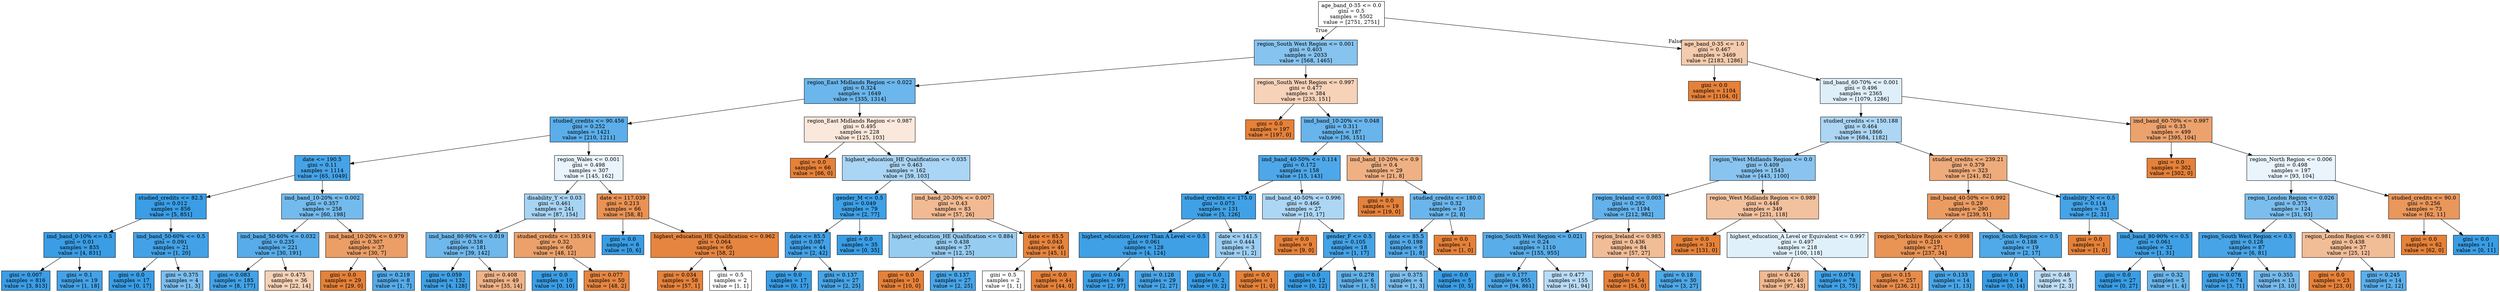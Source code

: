 digraph Tree {
node [shape=box, style="filled", color="black"] ;
0 [label="age_band_0-35 <= 0.0\ngini = 0.5\nsamples = 5502\nvalue = [2751, 2751]", fillcolor="#e5813900"] ;
1 [label="region_South West Region <= 0.001\ngini = 0.403\nsamples = 2033\nvalue = [568, 1465]", fillcolor="#399de59c"] ;
0 -> 1 [labeldistance=2.5, labelangle=45, headlabel="True"] ;
2 [label="region_East Midlands Region <= 0.022\ngini = 0.324\nsamples = 1649\nvalue = [335, 1314]", fillcolor="#399de5be"] ;
1 -> 2 ;
3 [label="studied_credits <= 90.456\ngini = 0.252\nsamples = 1421\nvalue = [210, 1211]", fillcolor="#399de5d3"] ;
2 -> 3 ;
4 [label="date <= 190.5\ngini = 0.11\nsamples = 1114\nvalue = [65, 1049]", fillcolor="#399de5ef"] ;
3 -> 4 ;
5 [label="studied_credits <= 82.5\ngini = 0.012\nsamples = 856\nvalue = [5, 851]", fillcolor="#399de5fe"] ;
4 -> 5 ;
6 [label="imd_band_0-10% <= 0.5\ngini = 0.01\nsamples = 835\nvalue = [4, 831]", fillcolor="#399de5fe"] ;
5 -> 6 ;
7 [label="gini = 0.007\nsamples = 816\nvalue = [3, 813]", fillcolor="#399de5fe"] ;
6 -> 7 ;
8 [label="gini = 0.1\nsamples = 19\nvalue = [1, 18]", fillcolor="#399de5f1"] ;
6 -> 8 ;
9 [label="imd_band_50-60% <= 0.5\ngini = 0.091\nsamples = 21\nvalue = [1, 20]", fillcolor="#399de5f2"] ;
5 -> 9 ;
10 [label="gini = 0.0\nsamples = 17\nvalue = [0, 17]", fillcolor="#399de5ff"] ;
9 -> 10 ;
11 [label="gini = 0.375\nsamples = 4\nvalue = [1, 3]", fillcolor="#399de5aa"] ;
9 -> 11 ;
12 [label="imd_band_10-20% <= 0.002\ngini = 0.357\nsamples = 258\nvalue = [60, 198]", fillcolor="#399de5b2"] ;
4 -> 12 ;
13 [label="imd_band_50-60% <= 0.032\ngini = 0.235\nsamples = 221\nvalue = [30, 191]", fillcolor="#399de5d7"] ;
12 -> 13 ;
14 [label="gini = 0.083\nsamples = 185\nvalue = [8, 177]", fillcolor="#399de5f3"] ;
13 -> 14 ;
15 [label="gini = 0.475\nsamples = 36\nvalue = [22, 14]", fillcolor="#e581395d"] ;
13 -> 15 ;
16 [label="imd_band_10-20% <= 0.979\ngini = 0.307\nsamples = 37\nvalue = [30, 7]", fillcolor="#e58139c4"] ;
12 -> 16 ;
17 [label="gini = 0.0\nsamples = 29\nvalue = [29, 0]", fillcolor="#e58139ff"] ;
16 -> 17 ;
18 [label="gini = 0.219\nsamples = 8\nvalue = [1, 7]", fillcolor="#399de5db"] ;
16 -> 18 ;
19 [label="region_Wales <= 0.001\ngini = 0.498\nsamples = 307\nvalue = [145, 162]", fillcolor="#399de51b"] ;
3 -> 19 ;
20 [label="disability_Y <= 0.03\ngini = 0.461\nsamples = 241\nvalue = [87, 154]", fillcolor="#399de56f"] ;
19 -> 20 ;
21 [label="imd_band_80-90% <= 0.019\ngini = 0.338\nsamples = 181\nvalue = [39, 142]", fillcolor="#399de5b9"] ;
20 -> 21 ;
22 [label="gini = 0.059\nsamples = 132\nvalue = [4, 128]", fillcolor="#399de5f7"] ;
21 -> 22 ;
23 [label="gini = 0.408\nsamples = 49\nvalue = [35, 14]", fillcolor="#e5813999"] ;
21 -> 23 ;
24 [label="studied_credits <= 135.914\ngini = 0.32\nsamples = 60\nvalue = [48, 12]", fillcolor="#e58139bf"] ;
20 -> 24 ;
25 [label="gini = 0.0\nsamples = 10\nvalue = [0, 10]", fillcolor="#399de5ff"] ;
24 -> 25 ;
26 [label="gini = 0.077\nsamples = 50\nvalue = [48, 2]", fillcolor="#e58139f4"] ;
24 -> 26 ;
27 [label="date <= 117.039\ngini = 0.213\nsamples = 66\nvalue = [58, 8]", fillcolor="#e58139dc"] ;
19 -> 27 ;
28 [label="gini = 0.0\nsamples = 6\nvalue = [0, 6]", fillcolor="#399de5ff"] ;
27 -> 28 ;
29 [label="highest_education_HE Qualification <= 0.962\ngini = 0.064\nsamples = 60\nvalue = [58, 2]", fillcolor="#e58139f6"] ;
27 -> 29 ;
30 [label="gini = 0.034\nsamples = 58\nvalue = [57, 1]", fillcolor="#e58139fb"] ;
29 -> 30 ;
31 [label="gini = 0.5\nsamples = 2\nvalue = [1, 1]", fillcolor="#e5813900"] ;
29 -> 31 ;
32 [label="region_East Midlands Region <= 0.987\ngini = 0.495\nsamples = 228\nvalue = [125, 103]", fillcolor="#e581392d"] ;
2 -> 32 ;
33 [label="gini = 0.0\nsamples = 66\nvalue = [66, 0]", fillcolor="#e58139ff"] ;
32 -> 33 ;
34 [label="highest_education_HE Qualification <= 0.035\ngini = 0.463\nsamples = 162\nvalue = [59, 103]", fillcolor="#399de56d"] ;
32 -> 34 ;
35 [label="gender_M <= 0.5\ngini = 0.049\nsamples = 79\nvalue = [2, 77]", fillcolor="#399de5f8"] ;
34 -> 35 ;
36 [label="date <= 85.5\ngini = 0.087\nsamples = 44\nvalue = [2, 42]", fillcolor="#399de5f3"] ;
35 -> 36 ;
37 [label="gini = 0.0\nsamples = 17\nvalue = [0, 17]", fillcolor="#399de5ff"] ;
36 -> 37 ;
38 [label="gini = 0.137\nsamples = 27\nvalue = [2, 25]", fillcolor="#399de5eb"] ;
36 -> 38 ;
39 [label="gini = 0.0\nsamples = 35\nvalue = [0, 35]", fillcolor="#399de5ff"] ;
35 -> 39 ;
40 [label="imd_band_20-30% <= 0.007\ngini = 0.43\nsamples = 83\nvalue = [57, 26]", fillcolor="#e581398b"] ;
34 -> 40 ;
41 [label="highest_education_HE Qualification <= 0.884\ngini = 0.438\nsamples = 37\nvalue = [12, 25]", fillcolor="#399de585"] ;
40 -> 41 ;
42 [label="gini = 0.0\nsamples = 10\nvalue = [10, 0]", fillcolor="#e58139ff"] ;
41 -> 42 ;
43 [label="gini = 0.137\nsamples = 27\nvalue = [2, 25]", fillcolor="#399de5eb"] ;
41 -> 43 ;
44 [label="date <= 85.5\ngini = 0.043\nsamples = 46\nvalue = [45, 1]", fillcolor="#e58139f9"] ;
40 -> 44 ;
45 [label="gini = 0.5\nsamples = 2\nvalue = [1, 1]", fillcolor="#e5813900"] ;
44 -> 45 ;
46 [label="gini = 0.0\nsamples = 44\nvalue = [44, 0]", fillcolor="#e58139ff"] ;
44 -> 46 ;
47 [label="region_South West Region <= 0.997\ngini = 0.477\nsamples = 384\nvalue = [233, 151]", fillcolor="#e581395a"] ;
1 -> 47 ;
48 [label="gini = 0.0\nsamples = 197\nvalue = [197, 0]", fillcolor="#e58139ff"] ;
47 -> 48 ;
49 [label="imd_band_10-20% <= 0.048\ngini = 0.311\nsamples = 187\nvalue = [36, 151]", fillcolor="#399de5c2"] ;
47 -> 49 ;
50 [label="imd_band_40-50% <= 0.114\ngini = 0.172\nsamples = 158\nvalue = [15, 143]", fillcolor="#399de5e4"] ;
49 -> 50 ;
51 [label="studied_credits <= 175.0\ngini = 0.073\nsamples = 131\nvalue = [5, 126]", fillcolor="#399de5f5"] ;
50 -> 51 ;
52 [label="highest_education_Lower Than A Level <= 0.5\ngini = 0.061\nsamples = 128\nvalue = [4, 124]", fillcolor="#399de5f7"] ;
51 -> 52 ;
53 [label="gini = 0.04\nsamples = 99\nvalue = [2, 97]", fillcolor="#399de5fa"] ;
52 -> 53 ;
54 [label="gini = 0.128\nsamples = 29\nvalue = [2, 27]", fillcolor="#399de5ec"] ;
52 -> 54 ;
55 [label="date <= 141.5\ngini = 0.444\nsamples = 3\nvalue = [1, 2]", fillcolor="#399de57f"] ;
51 -> 55 ;
56 [label="gini = 0.0\nsamples = 2\nvalue = [0, 2]", fillcolor="#399de5ff"] ;
55 -> 56 ;
57 [label="gini = 0.0\nsamples = 1\nvalue = [1, 0]", fillcolor="#e58139ff"] ;
55 -> 57 ;
58 [label="imd_band_40-50% <= 0.996\ngini = 0.466\nsamples = 27\nvalue = [10, 17]", fillcolor="#399de569"] ;
50 -> 58 ;
59 [label="gini = 0.0\nsamples = 9\nvalue = [9, 0]", fillcolor="#e58139ff"] ;
58 -> 59 ;
60 [label="gender_F <= 0.5\ngini = 0.105\nsamples = 18\nvalue = [1, 17]", fillcolor="#399de5f0"] ;
58 -> 60 ;
61 [label="gini = 0.0\nsamples = 12\nvalue = [0, 12]", fillcolor="#399de5ff"] ;
60 -> 61 ;
62 [label="gini = 0.278\nsamples = 6\nvalue = [1, 5]", fillcolor="#399de5cc"] ;
60 -> 62 ;
63 [label="imd_band_10-20% <= 0.9\ngini = 0.4\nsamples = 29\nvalue = [21, 8]", fillcolor="#e581399e"] ;
49 -> 63 ;
64 [label="gini = 0.0\nsamples = 19\nvalue = [19, 0]", fillcolor="#e58139ff"] ;
63 -> 64 ;
65 [label="studied_credits <= 180.0\ngini = 0.32\nsamples = 10\nvalue = [2, 8]", fillcolor="#399de5bf"] ;
63 -> 65 ;
66 [label="date <= 85.5\ngini = 0.198\nsamples = 9\nvalue = [1, 8]", fillcolor="#399de5df"] ;
65 -> 66 ;
67 [label="gini = 0.375\nsamples = 4\nvalue = [1, 3]", fillcolor="#399de5aa"] ;
66 -> 67 ;
68 [label="gini = 0.0\nsamples = 5\nvalue = [0, 5]", fillcolor="#399de5ff"] ;
66 -> 68 ;
69 [label="gini = 0.0\nsamples = 1\nvalue = [1, 0]", fillcolor="#e58139ff"] ;
65 -> 69 ;
70 [label="age_band_0-35 <= 1.0\ngini = 0.467\nsamples = 3469\nvalue = [2183, 1286]", fillcolor="#e5813969"] ;
0 -> 70 [labeldistance=2.5, labelangle=-45, headlabel="False"] ;
71 [label="gini = 0.0\nsamples = 1104\nvalue = [1104, 0]", fillcolor="#e58139ff"] ;
70 -> 71 ;
72 [label="imd_band_60-70% <= 0.001\ngini = 0.496\nsamples = 2365\nvalue = [1079, 1286]", fillcolor="#399de529"] ;
70 -> 72 ;
73 [label="studied_credits <= 150.188\ngini = 0.464\nsamples = 1866\nvalue = [684, 1182]", fillcolor="#399de56b"] ;
72 -> 73 ;
74 [label="region_West Midlands Region <= 0.0\ngini = 0.409\nsamples = 1543\nvalue = [443, 1100]", fillcolor="#399de598"] ;
73 -> 74 ;
75 [label="region_Ireland <= 0.003\ngini = 0.292\nsamples = 1194\nvalue = [212, 982]", fillcolor="#399de5c8"] ;
74 -> 75 ;
76 [label="region_South West Region <= 0.021\ngini = 0.24\nsamples = 1110\nvalue = [155, 955]", fillcolor="#399de5d6"] ;
75 -> 76 ;
77 [label="gini = 0.177\nsamples = 955\nvalue = [94, 861]", fillcolor="#399de5e3"] ;
76 -> 77 ;
78 [label="gini = 0.477\nsamples = 155\nvalue = [61, 94]", fillcolor="#399de55a"] ;
76 -> 78 ;
79 [label="region_Ireland <= 0.985\ngini = 0.436\nsamples = 84\nvalue = [57, 27]", fillcolor="#e5813986"] ;
75 -> 79 ;
80 [label="gini = 0.0\nsamples = 54\nvalue = [54, 0]", fillcolor="#e58139ff"] ;
79 -> 80 ;
81 [label="gini = 0.18\nsamples = 30\nvalue = [3, 27]", fillcolor="#399de5e3"] ;
79 -> 81 ;
82 [label="region_West Midlands Region <= 0.989\ngini = 0.448\nsamples = 349\nvalue = [231, 118]", fillcolor="#e581397d"] ;
74 -> 82 ;
83 [label="gini = 0.0\nsamples = 131\nvalue = [131, 0]", fillcolor="#e58139ff"] ;
82 -> 83 ;
84 [label="highest_education_A Level or Equivalent <= 0.997\ngini = 0.497\nsamples = 218\nvalue = [100, 118]", fillcolor="#399de527"] ;
82 -> 84 ;
85 [label="gini = 0.426\nsamples = 140\nvalue = [97, 43]", fillcolor="#e581398e"] ;
84 -> 85 ;
86 [label="gini = 0.074\nsamples = 78\nvalue = [3, 75]", fillcolor="#399de5f5"] ;
84 -> 86 ;
87 [label="studied_credits <= 239.21\ngini = 0.379\nsamples = 323\nvalue = [241, 82]", fillcolor="#e58139a8"] ;
73 -> 87 ;
88 [label="imd_band_40-50% <= 0.992\ngini = 0.29\nsamples = 290\nvalue = [239, 51]", fillcolor="#e58139c9"] ;
87 -> 88 ;
89 [label="region_Yorkshire Region <= 0.998\ngini = 0.219\nsamples = 271\nvalue = [237, 34]", fillcolor="#e58139da"] ;
88 -> 89 ;
90 [label="gini = 0.15\nsamples = 257\nvalue = [236, 21]", fillcolor="#e58139e8"] ;
89 -> 90 ;
91 [label="gini = 0.133\nsamples = 14\nvalue = [1, 13]", fillcolor="#399de5eb"] ;
89 -> 91 ;
92 [label="region_South Region <= 0.5\ngini = 0.188\nsamples = 19\nvalue = [2, 17]", fillcolor="#399de5e1"] ;
88 -> 92 ;
93 [label="gini = 0.0\nsamples = 14\nvalue = [0, 14]", fillcolor="#399de5ff"] ;
92 -> 93 ;
94 [label="gini = 0.48\nsamples = 5\nvalue = [2, 3]", fillcolor="#399de555"] ;
92 -> 94 ;
95 [label="disability_N <= 0.5\ngini = 0.114\nsamples = 33\nvalue = [2, 31]", fillcolor="#399de5ef"] ;
87 -> 95 ;
96 [label="gini = 0.0\nsamples = 1\nvalue = [1, 0]", fillcolor="#e58139ff"] ;
95 -> 96 ;
97 [label="imd_band_80-90% <= 0.5\ngini = 0.061\nsamples = 32\nvalue = [1, 31]", fillcolor="#399de5f7"] ;
95 -> 97 ;
98 [label="gini = 0.0\nsamples = 27\nvalue = [0, 27]", fillcolor="#399de5ff"] ;
97 -> 98 ;
99 [label="gini = 0.32\nsamples = 5\nvalue = [1, 4]", fillcolor="#399de5bf"] ;
97 -> 99 ;
100 [label="imd_band_60-70% <= 0.997\ngini = 0.33\nsamples = 499\nvalue = [395, 104]", fillcolor="#e58139bc"] ;
72 -> 100 ;
101 [label="gini = 0.0\nsamples = 302\nvalue = [302, 0]", fillcolor="#e58139ff"] ;
100 -> 101 ;
102 [label="region_North Region <= 0.006\ngini = 0.498\nsamples = 197\nvalue = [93, 104]", fillcolor="#399de51b"] ;
100 -> 102 ;
103 [label="region_London Region <= 0.026\ngini = 0.375\nsamples = 124\nvalue = [31, 93]", fillcolor="#399de5aa"] ;
102 -> 103 ;
104 [label="region_South West Region <= 0.5\ngini = 0.128\nsamples = 87\nvalue = [6, 81]", fillcolor="#399de5ec"] ;
103 -> 104 ;
105 [label="gini = 0.078\nsamples = 74\nvalue = [3, 71]", fillcolor="#399de5f4"] ;
104 -> 105 ;
106 [label="gini = 0.355\nsamples = 13\nvalue = [3, 10]", fillcolor="#399de5b3"] ;
104 -> 106 ;
107 [label="region_London Region <= 0.981\ngini = 0.438\nsamples = 37\nvalue = [25, 12]", fillcolor="#e5813985"] ;
103 -> 107 ;
108 [label="gini = 0.0\nsamples = 23\nvalue = [23, 0]", fillcolor="#e58139ff"] ;
107 -> 108 ;
109 [label="gini = 0.245\nsamples = 14\nvalue = [2, 12]", fillcolor="#399de5d4"] ;
107 -> 109 ;
110 [label="studied_credits <= 90.0\ngini = 0.256\nsamples = 73\nvalue = [62, 11]", fillcolor="#e58139d2"] ;
102 -> 110 ;
111 [label="gini = 0.0\nsamples = 62\nvalue = [62, 0]", fillcolor="#e58139ff"] ;
110 -> 111 ;
112 [label="gini = 0.0\nsamples = 11\nvalue = [0, 11]", fillcolor="#399de5ff"] ;
110 -> 112 ;
}
